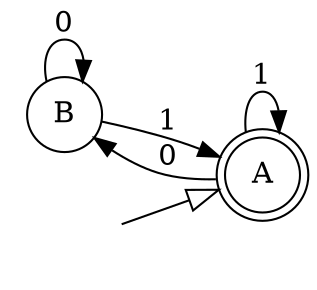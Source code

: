 digraph salida {
	rankdir=LR size="8,5"
	node [shape=circle]
	B
	node [shape=doublecircle]
	A
	A -> B [label=0]
	A -> A [label=1]
	B -> B [label=0]
	B -> A [label=1]
	node [shape=none]
	edge [arrowhead=empty arrowsize=1.5]
	"" -> A
}
